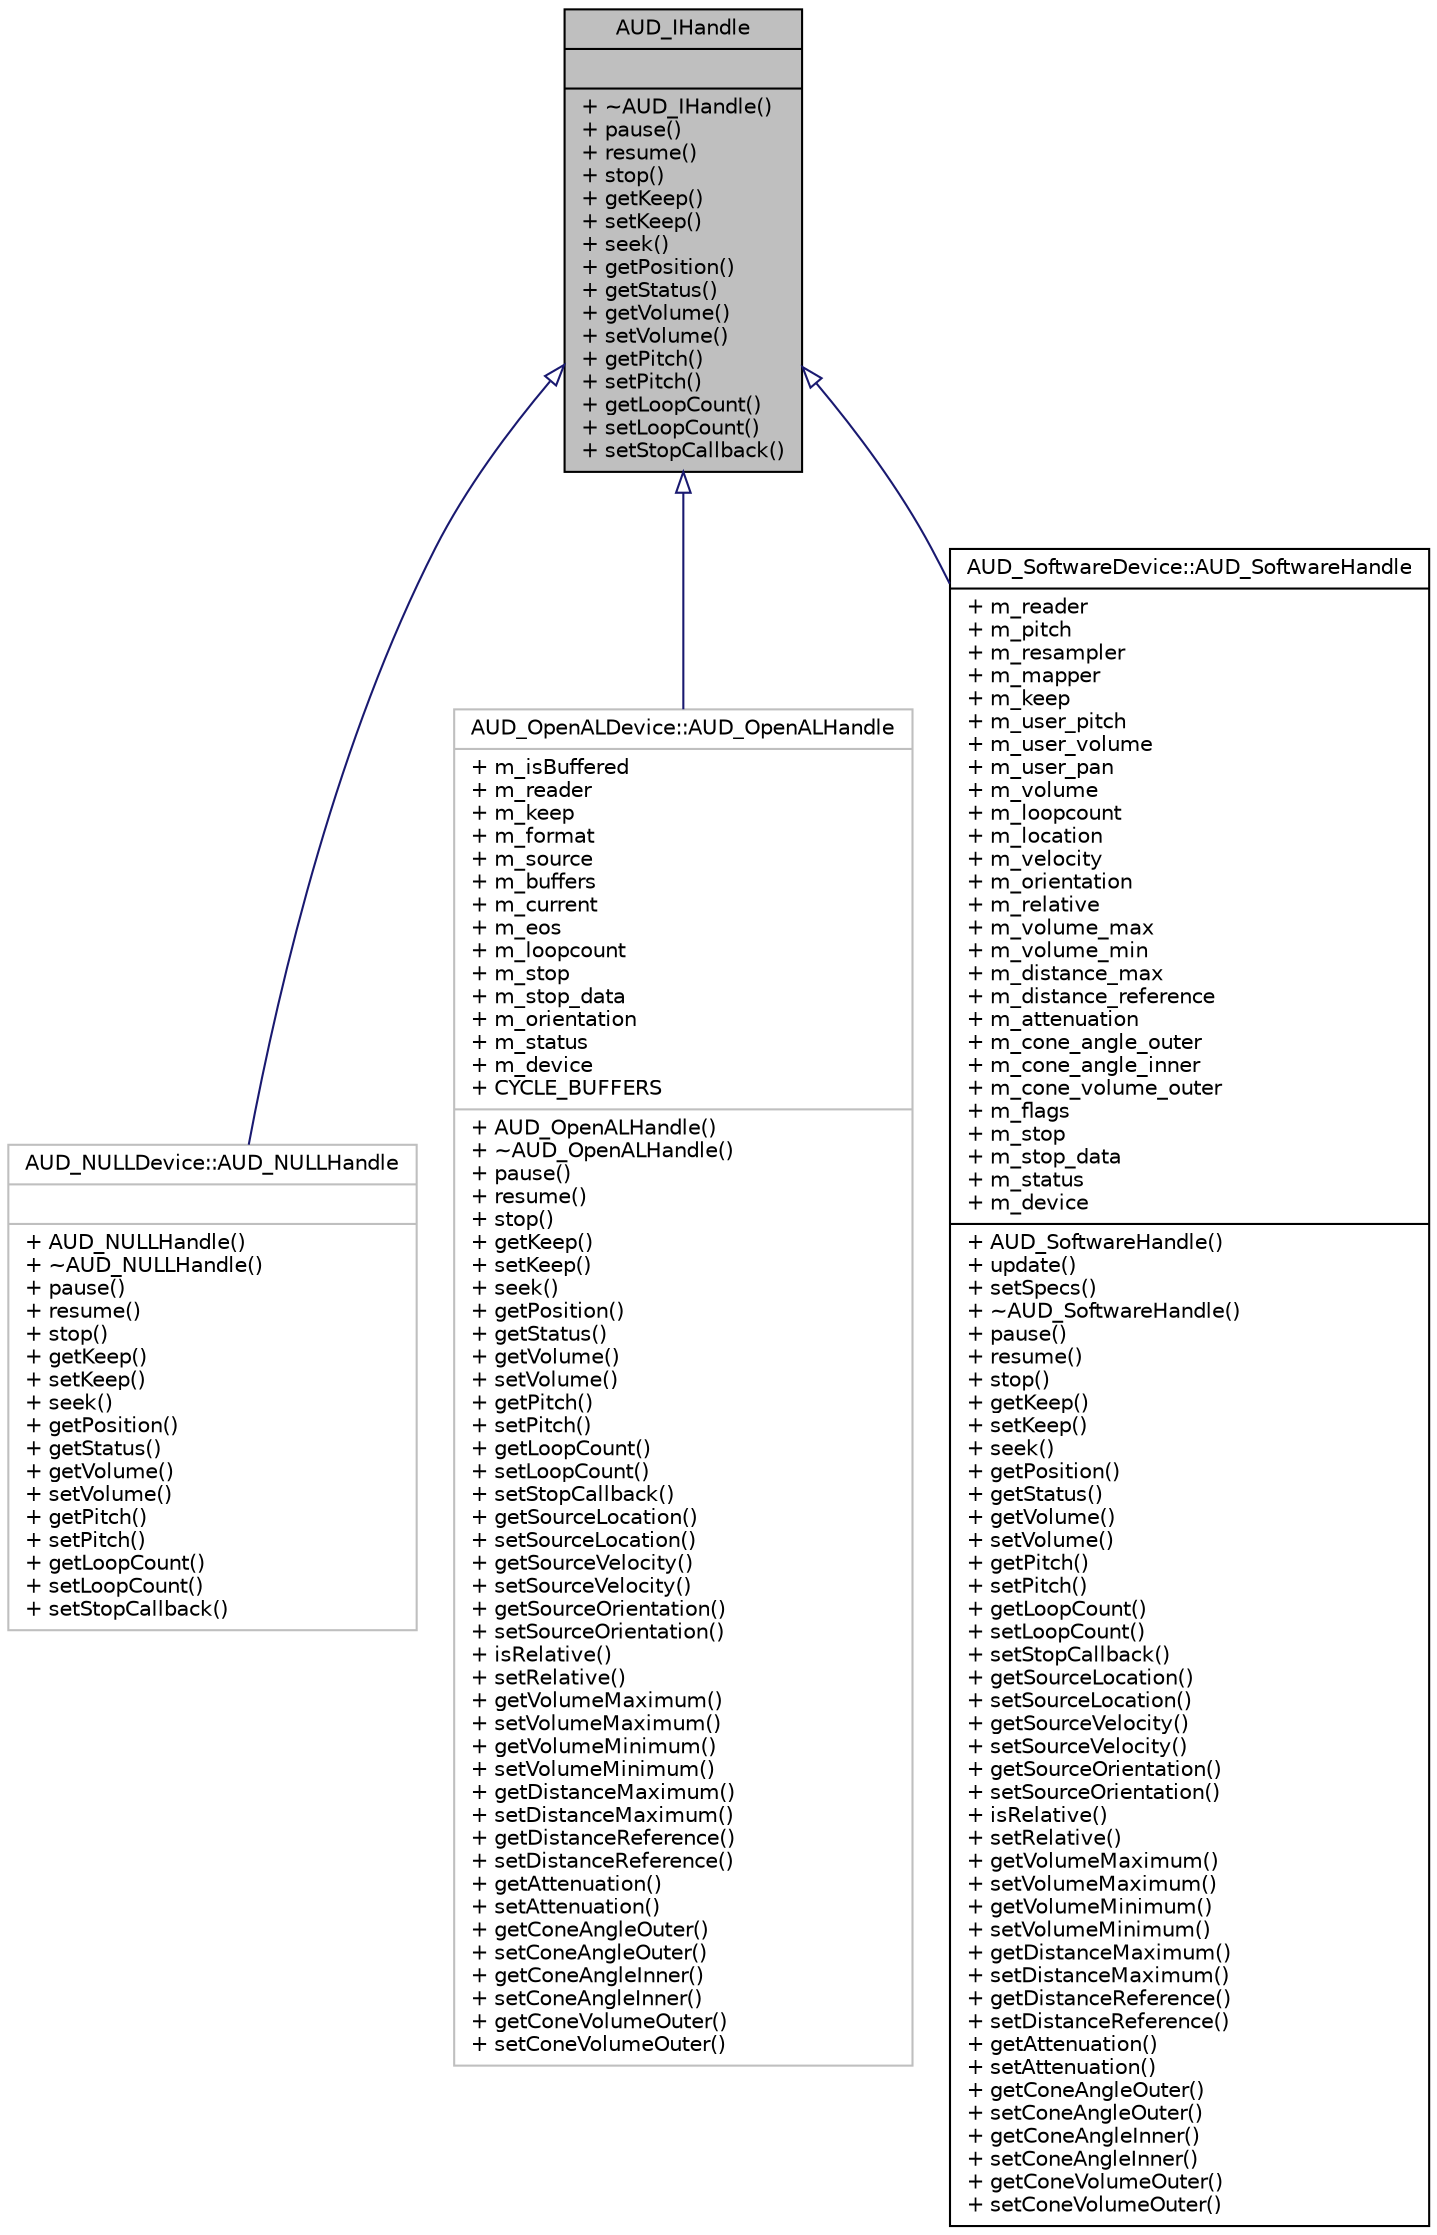 digraph G
{
  edge [fontname="Helvetica",fontsize="10",labelfontname="Helvetica",labelfontsize="10"];
  node [fontname="Helvetica",fontsize="10",shape=record];
  Node1 [label="{AUD_IHandle\n||+ ~AUD_IHandle()\l+ pause()\l+ resume()\l+ stop()\l+ getKeep()\l+ setKeep()\l+ seek()\l+ getPosition()\l+ getStatus()\l+ getVolume()\l+ setVolume()\l+ getPitch()\l+ setPitch()\l+ getLoopCount()\l+ setLoopCount()\l+ setStopCallback()\l}",height=0.2,width=0.4,color="black", fillcolor="grey75", style="filled" fontcolor="black"];
  Node1 -> Node2 [dir=back,color="midnightblue",fontsize="10",style="solid",arrowtail="empty",fontname="Helvetica"];
  Node2 [label="{AUD_NULLDevice::AUD_NULLHandle\n||+ AUD_NULLHandle()\l+ ~AUD_NULLHandle()\l+ pause()\l+ resume()\l+ stop()\l+ getKeep()\l+ setKeep()\l+ seek()\l+ getPosition()\l+ getStatus()\l+ getVolume()\l+ setVolume()\l+ getPitch()\l+ setPitch()\l+ getLoopCount()\l+ setLoopCount()\l+ setStopCallback()\l}",height=0.2,width=0.4,color="grey75", fillcolor="white", style="filled"];
  Node1 -> Node3 [dir=back,color="midnightblue",fontsize="10",style="solid",arrowtail="empty",fontname="Helvetica"];
  Node3 [label="{AUD_OpenALDevice::AUD_OpenALHandle\n|+ m_isBuffered\l+ m_reader\l+ m_keep\l+ m_format\l+ m_source\l+ m_buffers\l+ m_current\l+ m_eos\l+ m_loopcount\l+ m_stop\l+ m_stop_data\l+ m_orientation\l+ m_status\l+ m_device\l+ CYCLE_BUFFERS\l|+ AUD_OpenALHandle()\l+ ~AUD_OpenALHandle()\l+ pause()\l+ resume()\l+ stop()\l+ getKeep()\l+ setKeep()\l+ seek()\l+ getPosition()\l+ getStatus()\l+ getVolume()\l+ setVolume()\l+ getPitch()\l+ setPitch()\l+ getLoopCount()\l+ setLoopCount()\l+ setStopCallback()\l+ getSourceLocation()\l+ setSourceLocation()\l+ getSourceVelocity()\l+ setSourceVelocity()\l+ getSourceOrientation()\l+ setSourceOrientation()\l+ isRelative()\l+ setRelative()\l+ getVolumeMaximum()\l+ setVolumeMaximum()\l+ getVolumeMinimum()\l+ setVolumeMinimum()\l+ getDistanceMaximum()\l+ setDistanceMaximum()\l+ getDistanceReference()\l+ setDistanceReference()\l+ getAttenuation()\l+ setAttenuation()\l+ getConeAngleOuter()\l+ setConeAngleOuter()\l+ getConeAngleInner()\l+ setConeAngleInner()\l+ getConeVolumeOuter()\l+ setConeVolumeOuter()\l}",height=0.2,width=0.4,color="grey75", fillcolor="white", style="filled",tooltip="Saves the data for playback."];
  Node1 -> Node4 [dir=back,color="midnightblue",fontsize="10",style="solid",arrowtail="empty",fontname="Helvetica"];
  Node4 [label="{AUD_SoftwareDevice::AUD_SoftwareHandle\n|+ m_reader\l+ m_pitch\l+ m_resampler\l+ m_mapper\l+ m_keep\l+ m_user_pitch\l+ m_user_volume\l+ m_user_pan\l+ m_volume\l+ m_loopcount\l+ m_location\l+ m_velocity\l+ m_orientation\l+ m_relative\l+ m_volume_max\l+ m_volume_min\l+ m_distance_max\l+ m_distance_reference\l+ m_attenuation\l+ m_cone_angle_outer\l+ m_cone_angle_inner\l+ m_cone_volume_outer\l+ m_flags\l+ m_stop\l+ m_stop_data\l+ m_status\l+ m_device\l|+ AUD_SoftwareHandle()\l+ update()\l+ setSpecs()\l+ ~AUD_SoftwareHandle()\l+ pause()\l+ resume()\l+ stop()\l+ getKeep()\l+ setKeep()\l+ seek()\l+ getPosition()\l+ getStatus()\l+ getVolume()\l+ setVolume()\l+ getPitch()\l+ setPitch()\l+ getLoopCount()\l+ setLoopCount()\l+ setStopCallback()\l+ getSourceLocation()\l+ setSourceLocation()\l+ getSourceVelocity()\l+ setSourceVelocity()\l+ getSourceOrientation()\l+ setSourceOrientation()\l+ isRelative()\l+ setRelative()\l+ getVolumeMaximum()\l+ setVolumeMaximum()\l+ getVolumeMinimum()\l+ setVolumeMinimum()\l+ getDistanceMaximum()\l+ setDistanceMaximum()\l+ getDistanceReference()\l+ setDistanceReference()\l+ getAttenuation()\l+ setAttenuation()\l+ getConeAngleOuter()\l+ setConeAngleOuter()\l+ getConeAngleInner()\l+ setConeAngleInner()\l+ getConeVolumeOuter()\l+ setConeVolumeOuter()\l}",height=0.2,width=0.4,color="black", fillcolor="white", style="filled",URL="$db/dd4/classAUD__SoftwareDevice_1_1AUD__SoftwareHandle.html",tooltip="Saves the data for playback."];
}
